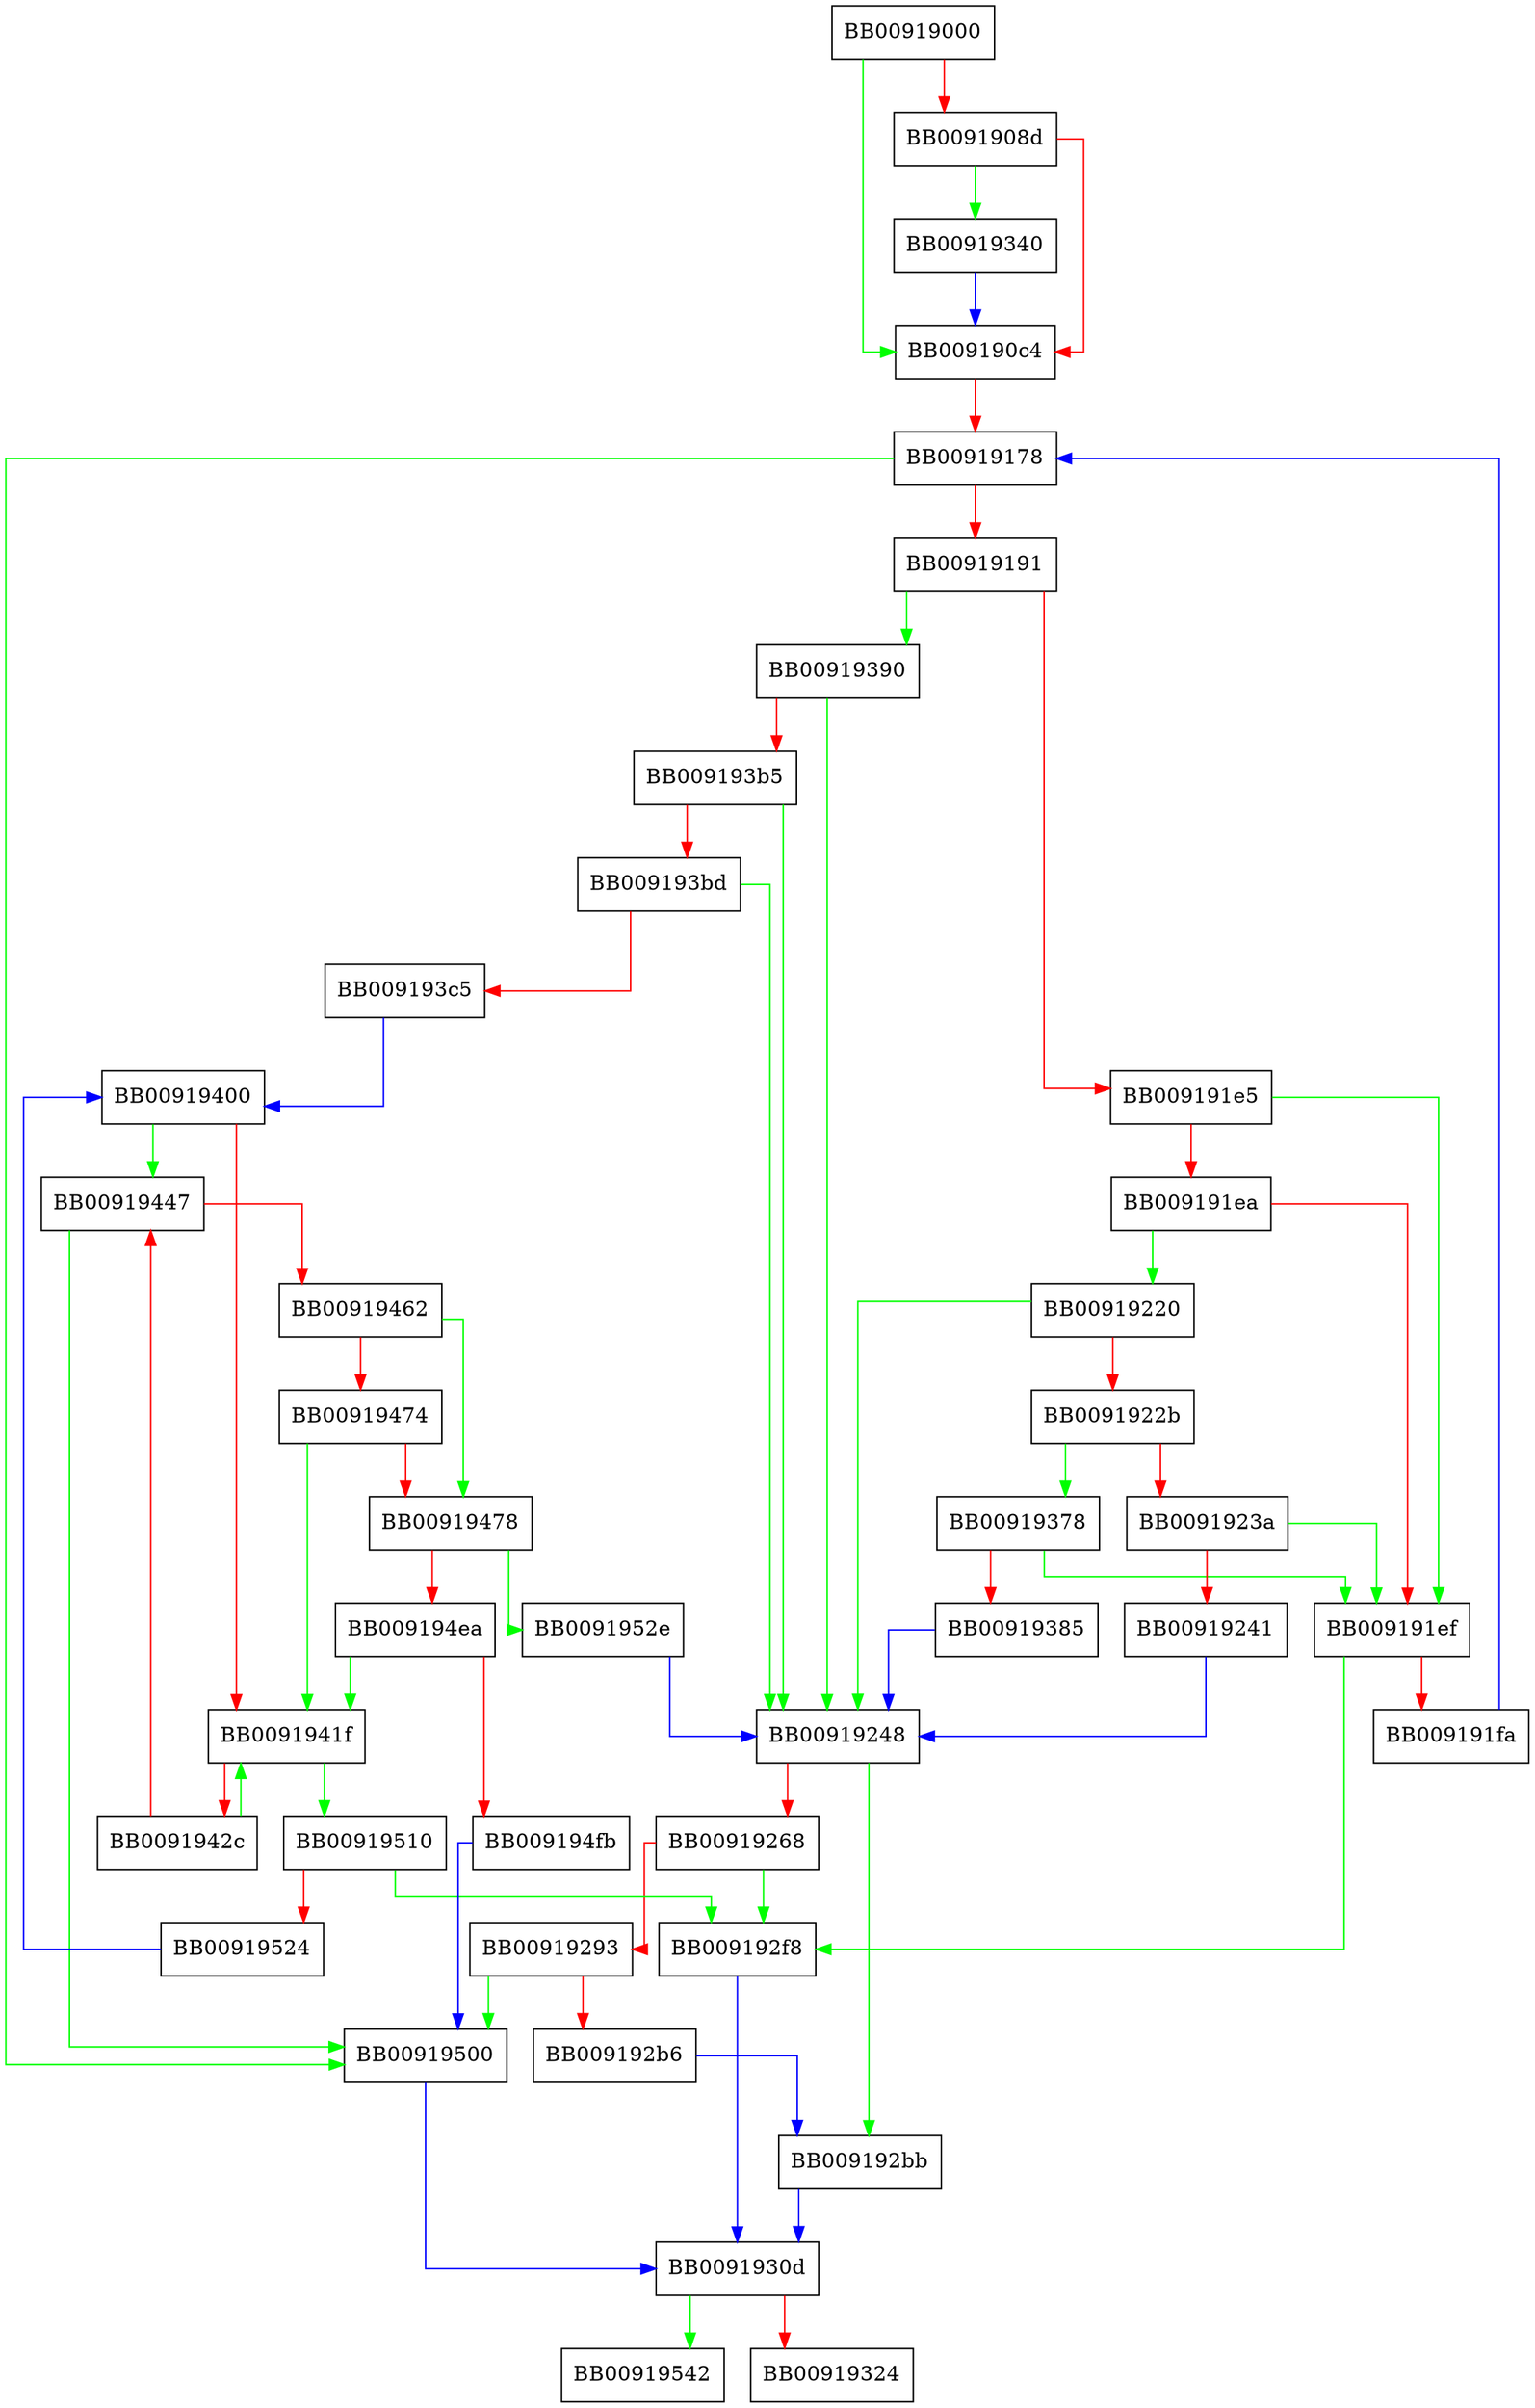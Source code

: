 digraph __mktime_internal {
  node [shape="box"];
  graph [splines=ortho];
  BB00919000 -> BB009190c4 [color="green"];
  BB00919000 -> BB0091908d [color="red"];
  BB0091908d -> BB00919340 [color="green"];
  BB0091908d -> BB009190c4 [color="red"];
  BB009190c4 -> BB00919178 [color="red"];
  BB00919178 -> BB00919500 [color="green"];
  BB00919178 -> BB00919191 [color="red"];
  BB00919191 -> BB00919390 [color="green"];
  BB00919191 -> BB009191e5 [color="red"];
  BB009191e5 -> BB009191ef [color="green"];
  BB009191e5 -> BB009191ea [color="red"];
  BB009191ea -> BB00919220 [color="green"];
  BB009191ea -> BB009191ef [color="red"];
  BB009191ef -> BB009192f8 [color="green"];
  BB009191ef -> BB009191fa [color="red"];
  BB009191fa -> BB00919178 [color="blue"];
  BB00919220 -> BB00919248 [color="green"];
  BB00919220 -> BB0091922b [color="red"];
  BB0091922b -> BB00919378 [color="green"];
  BB0091922b -> BB0091923a [color="red"];
  BB0091923a -> BB009191ef [color="green"];
  BB0091923a -> BB00919241 [color="red"];
  BB00919241 -> BB00919248 [color="blue"];
  BB00919248 -> BB009192bb [color="green"];
  BB00919248 -> BB00919268 [color="red"];
  BB00919268 -> BB009192f8 [color="green"];
  BB00919268 -> BB00919293 [color="red"];
  BB00919293 -> BB00919500 [color="green"];
  BB00919293 -> BB009192b6 [color="red"];
  BB009192b6 -> BB009192bb [color="blue"];
  BB009192bb -> BB0091930d [color="blue"];
  BB009192f8 -> BB0091930d [color="blue"];
  BB0091930d -> BB00919542 [color="green"];
  BB0091930d -> BB00919324 [color="red"];
  BB00919340 -> BB009190c4 [color="blue"];
  BB00919378 -> BB009191ef [color="green"];
  BB00919378 -> BB00919385 [color="red"];
  BB00919385 -> BB00919248 [color="blue"];
  BB00919390 -> BB00919248 [color="green"];
  BB00919390 -> BB009193b5 [color="red"];
  BB009193b5 -> BB00919248 [color="green"];
  BB009193b5 -> BB009193bd [color="red"];
  BB009193bd -> BB00919248 [color="green"];
  BB009193bd -> BB009193c5 [color="red"];
  BB009193c5 -> BB00919400 [color="blue"];
  BB00919400 -> BB00919447 [color="green"];
  BB00919400 -> BB0091941f [color="red"];
  BB0091941f -> BB00919510 [color="green"];
  BB0091941f -> BB0091942c [color="red"];
  BB0091942c -> BB0091941f [color="green"];
  BB0091942c -> BB00919447 [color="red"];
  BB00919447 -> BB00919500 [color="green"];
  BB00919447 -> BB00919462 [color="red"];
  BB00919462 -> BB00919478 [color="green"];
  BB00919462 -> BB00919474 [color="red"];
  BB00919474 -> BB0091941f [color="green"];
  BB00919474 -> BB00919478 [color="red"];
  BB00919478 -> BB0091952e [color="green"];
  BB00919478 -> BB009194ea [color="red"];
  BB009194ea -> BB0091941f [color="green"];
  BB009194ea -> BB009194fb [color="red"];
  BB009194fb -> BB00919500 [color="blue"];
  BB00919500 -> BB0091930d [color="blue"];
  BB00919510 -> BB009192f8 [color="green"];
  BB00919510 -> BB00919524 [color="red"];
  BB00919524 -> BB00919400 [color="blue"];
  BB0091952e -> BB00919248 [color="blue"];
}